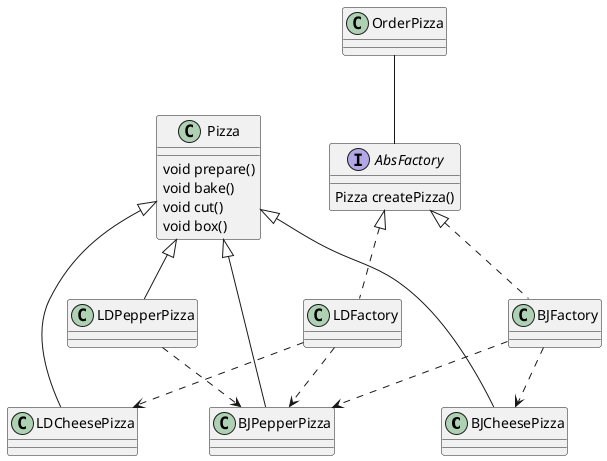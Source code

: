 @startuml

class BJCheesePizza
class LDCheesePizza
class BJPepperPizza
class LDPepperPizza
class BJFactory
class LDFactory
class OrderPizza
interface AbsFactory


AbsFactory : Pizza createPizza()

class Pizza
Pizza : void prepare()
Pizza : void bake()
Pizza : void cut()
Pizza : void box()

Pizza <|-- BJCheesePizza
Pizza <|-- LDCheesePizza
Pizza <|-- BJPepperPizza
Pizza <|-- LDPepperPizza
AbsFactory <|.. BJFactory
AbsFactory <|.. LDFactory
OrderPizza O-- AbsFactory
BJFactory ..> BJCheesePizza
BJFactory ..> BJPepperPizza
LDPepperPizza ..> BJPepperPizza
LDFactory ..> LDCheesePizza
LDFactory ..> BJPepperPizza
@enduml